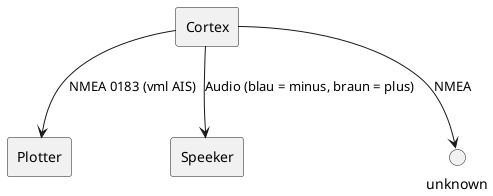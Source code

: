 @startuml cortex
skinparam componentStyle rectangle

[Cortex] as CORTEX

CORTEX -down-> [Plotter]: NMEA 0183 (vml AIS)
CORTEX -down-> [Speeker]: Audio (blau = minus, braun = plus)
CORTEX -down-> unknown: NMEA

@enduml

-------------------------------------

@startuml sensordaten
skinparam componentStyle rectangle

[Raymarine RF-Base] as RFB
[Raymarine Autohelm] as AUTOPLT
[Niedergang Geräte] as NIEDERGANG
[Autopilot Fernbedienung] as RF
[Seatalk 2 NMEA Bride] as S2N
[Multiklemme] as MULTI

RFB -down- AUTOPLT: Seatalk
AUTOPLT - unknown: Seatalk
S2N -up- AUTOPLT: Seatalk
S2N - NIEDERGANG: Seatalk
RF - S2N: Seatalk
S2N -down- MULTI: NMEA

@enduml
